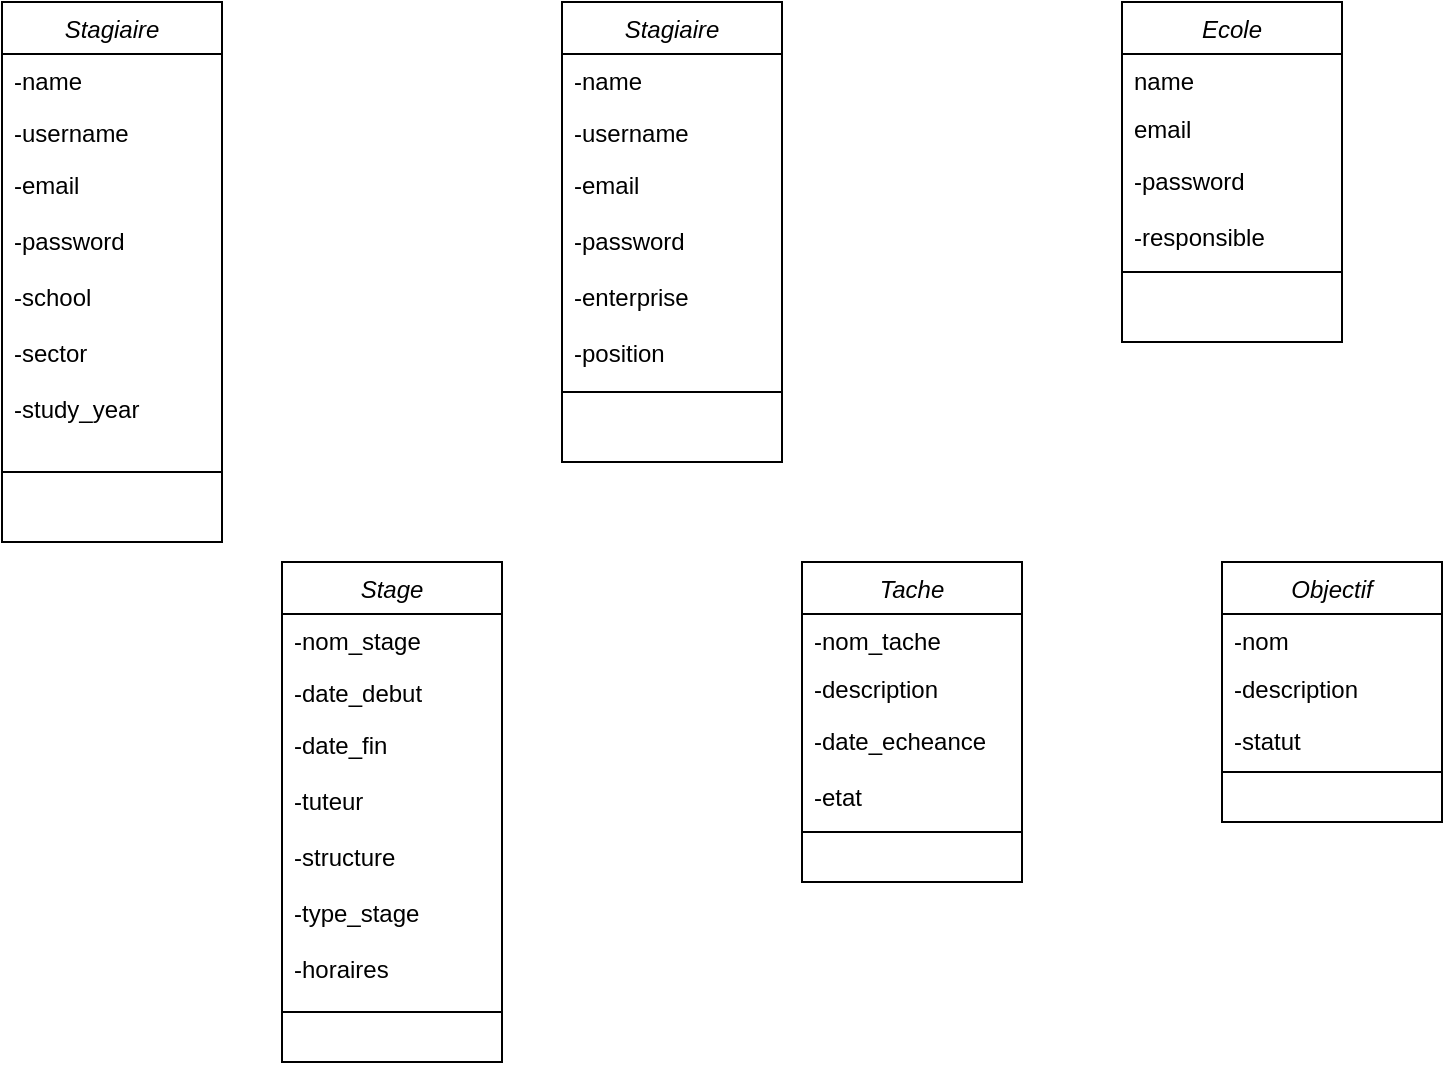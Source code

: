 <mxfile version="24.3.1" type="github">
  <diagram id="C5RBs43oDa-KdzZeNtuy" name="Page-1">
    <mxGraphModel dx="1042" dy="535" grid="1" gridSize="10" guides="1" tooltips="1" connect="1" arrows="1" fold="1" page="1" pageScale="1" pageWidth="827" pageHeight="1169" math="0" shadow="0">
      <root>
        <mxCell id="WIyWlLk6GJQsqaUBKTNV-0" />
        <mxCell id="WIyWlLk6GJQsqaUBKTNV-1" parent="WIyWlLk6GJQsqaUBKTNV-0" />
        <mxCell id="zkfFHV4jXpPFQw0GAbJ--0" value="Stagiaire" style="swimlane;fontStyle=2;align=center;verticalAlign=top;childLayout=stackLayout;horizontal=1;startSize=26;horizontalStack=0;resizeParent=1;resizeLast=0;collapsible=1;marginBottom=0;rounded=0;shadow=0;strokeWidth=1;" parent="WIyWlLk6GJQsqaUBKTNV-1" vertex="1">
          <mxGeometry x="40" y="40" width="110" height="270" as="geometry">
            <mxRectangle x="230" y="140" width="160" height="26" as="alternateBounds" />
          </mxGeometry>
        </mxCell>
        <mxCell id="zkfFHV4jXpPFQw0GAbJ--1" value="-name" style="text;align=left;verticalAlign=top;spacingLeft=4;spacingRight=4;overflow=hidden;rotatable=0;points=[[0,0.5],[1,0.5]];portConstraint=eastwest;" parent="zkfFHV4jXpPFQw0GAbJ--0" vertex="1">
          <mxGeometry y="26" width="110" height="26" as="geometry" />
        </mxCell>
        <mxCell id="zkfFHV4jXpPFQw0GAbJ--2" value="-username" style="text;align=left;verticalAlign=top;spacingLeft=4;spacingRight=4;overflow=hidden;rotatable=0;points=[[0,0.5],[1,0.5]];portConstraint=eastwest;rounded=0;shadow=0;html=0;" parent="zkfFHV4jXpPFQw0GAbJ--0" vertex="1">
          <mxGeometry y="52" width="110" height="26" as="geometry" />
        </mxCell>
        <mxCell id="zkfFHV4jXpPFQw0GAbJ--3" value="-email&#xa;&#xa;-password&#xa;&#xa;-school&#xa;&#xa;-sector&#xa;&#xa;-study_year" style="text;align=left;verticalAlign=top;spacingLeft=4;spacingRight=4;overflow=hidden;rotatable=0;points=[[0,0.5],[1,0.5]];portConstraint=eastwest;rounded=0;shadow=0;html=0;" parent="zkfFHV4jXpPFQw0GAbJ--0" vertex="1">
          <mxGeometry y="78" width="110" height="142" as="geometry" />
        </mxCell>
        <mxCell id="zkfFHV4jXpPFQw0GAbJ--4" value="" style="line;html=1;strokeWidth=1;align=left;verticalAlign=middle;spacingTop=-1;spacingLeft=3;spacingRight=3;rotatable=0;labelPosition=right;points=[];portConstraint=eastwest;" parent="zkfFHV4jXpPFQw0GAbJ--0" vertex="1">
          <mxGeometry y="220" width="110" height="30" as="geometry" />
        </mxCell>
        <mxCell id="qF7rVo1eFIpwI3qwEgAx-1" value="Stagiaire" style="swimlane;fontStyle=2;align=center;verticalAlign=top;childLayout=stackLayout;horizontal=1;startSize=26;horizontalStack=0;resizeParent=1;resizeLast=0;collapsible=1;marginBottom=0;rounded=0;shadow=0;strokeWidth=1;" vertex="1" parent="WIyWlLk6GJQsqaUBKTNV-1">
          <mxGeometry x="320" y="40" width="110" height="230" as="geometry">
            <mxRectangle x="230" y="140" width="160" height="26" as="alternateBounds" />
          </mxGeometry>
        </mxCell>
        <mxCell id="qF7rVo1eFIpwI3qwEgAx-2" value="-name" style="text;align=left;verticalAlign=top;spacingLeft=4;spacingRight=4;overflow=hidden;rotatable=0;points=[[0,0.5],[1,0.5]];portConstraint=eastwest;" vertex="1" parent="qF7rVo1eFIpwI3qwEgAx-1">
          <mxGeometry y="26" width="110" height="26" as="geometry" />
        </mxCell>
        <mxCell id="qF7rVo1eFIpwI3qwEgAx-3" value="-username" style="text;align=left;verticalAlign=top;spacingLeft=4;spacingRight=4;overflow=hidden;rotatable=0;points=[[0,0.5],[1,0.5]];portConstraint=eastwest;rounded=0;shadow=0;html=0;" vertex="1" parent="qF7rVo1eFIpwI3qwEgAx-1">
          <mxGeometry y="52" width="110" height="26" as="geometry" />
        </mxCell>
        <mxCell id="qF7rVo1eFIpwI3qwEgAx-4" value="-email&#xa;&#xa;-password&#xa;&#xa;-enterprise&#xa;&#xa;-position" style="text;align=left;verticalAlign=top;spacingLeft=4;spacingRight=4;overflow=hidden;rotatable=0;points=[[0,0.5],[1,0.5]];portConstraint=eastwest;rounded=0;shadow=0;html=0;" vertex="1" parent="qF7rVo1eFIpwI3qwEgAx-1">
          <mxGeometry y="78" width="110" height="102" as="geometry" />
        </mxCell>
        <mxCell id="qF7rVo1eFIpwI3qwEgAx-5" value="" style="line;html=1;strokeWidth=1;align=left;verticalAlign=middle;spacingTop=-1;spacingLeft=3;spacingRight=3;rotatable=0;labelPosition=right;points=[];portConstraint=eastwest;" vertex="1" parent="qF7rVo1eFIpwI3qwEgAx-1">
          <mxGeometry y="180" width="110" height="30" as="geometry" />
        </mxCell>
        <mxCell id="qF7rVo1eFIpwI3qwEgAx-6" value="Ecole" style="swimlane;fontStyle=2;align=center;verticalAlign=top;childLayout=stackLayout;horizontal=1;startSize=26;horizontalStack=0;resizeParent=1;resizeLast=0;collapsible=1;marginBottom=0;rounded=0;shadow=0;strokeWidth=1;" vertex="1" parent="WIyWlLk6GJQsqaUBKTNV-1">
          <mxGeometry x="600" y="40" width="110" height="170" as="geometry">
            <mxRectangle x="230" y="140" width="160" height="26" as="alternateBounds" />
          </mxGeometry>
        </mxCell>
        <mxCell id="qF7rVo1eFIpwI3qwEgAx-7" value="name" style="text;align=left;verticalAlign=top;spacingLeft=4;spacingRight=4;overflow=hidden;rotatable=0;points=[[0,0.5],[1,0.5]];portConstraint=eastwest;" vertex="1" parent="qF7rVo1eFIpwI3qwEgAx-6">
          <mxGeometry y="26" width="110" height="24" as="geometry" />
        </mxCell>
        <mxCell id="qF7rVo1eFIpwI3qwEgAx-8" value="email" style="text;align=left;verticalAlign=top;spacingLeft=4;spacingRight=4;overflow=hidden;rotatable=0;points=[[0,0.5],[1,0.5]];portConstraint=eastwest;rounded=0;shadow=0;html=0;" vertex="1" parent="qF7rVo1eFIpwI3qwEgAx-6">
          <mxGeometry y="50" width="110" height="26" as="geometry" />
        </mxCell>
        <mxCell id="qF7rVo1eFIpwI3qwEgAx-9" value="-password&#xa;&#xa;-responsible" style="text;align=left;verticalAlign=top;spacingLeft=4;spacingRight=4;overflow=hidden;rotatable=0;points=[[0,0.5],[1,0.5]];portConstraint=eastwest;rounded=0;shadow=0;html=0;" vertex="1" parent="qF7rVo1eFIpwI3qwEgAx-6">
          <mxGeometry y="76" width="110" height="44" as="geometry" />
        </mxCell>
        <mxCell id="qF7rVo1eFIpwI3qwEgAx-10" value="" style="line;html=1;strokeWidth=1;align=left;verticalAlign=middle;spacingTop=-1;spacingLeft=3;spacingRight=3;rotatable=0;labelPosition=right;points=[];portConstraint=eastwest;" vertex="1" parent="qF7rVo1eFIpwI3qwEgAx-6">
          <mxGeometry y="120" width="110" height="30" as="geometry" />
        </mxCell>
        <mxCell id="qF7rVo1eFIpwI3qwEgAx-11" value="Stage" style="swimlane;fontStyle=2;align=center;verticalAlign=top;childLayout=stackLayout;horizontal=1;startSize=26;horizontalStack=0;resizeParent=1;resizeLast=0;collapsible=1;marginBottom=0;rounded=0;shadow=0;strokeWidth=1;" vertex="1" parent="WIyWlLk6GJQsqaUBKTNV-1">
          <mxGeometry x="180" y="320" width="110" height="250" as="geometry">
            <mxRectangle x="230" y="140" width="160" height="26" as="alternateBounds" />
          </mxGeometry>
        </mxCell>
        <mxCell id="qF7rVo1eFIpwI3qwEgAx-12" value="-nom_stage" style="text;align=left;verticalAlign=top;spacingLeft=4;spacingRight=4;overflow=hidden;rotatable=0;points=[[0,0.5],[1,0.5]];portConstraint=eastwest;" vertex="1" parent="qF7rVo1eFIpwI3qwEgAx-11">
          <mxGeometry y="26" width="110" height="26" as="geometry" />
        </mxCell>
        <mxCell id="qF7rVo1eFIpwI3qwEgAx-13" value="-date_debut" style="text;align=left;verticalAlign=top;spacingLeft=4;spacingRight=4;overflow=hidden;rotatable=0;points=[[0,0.5],[1,0.5]];portConstraint=eastwest;rounded=0;shadow=0;html=0;" vertex="1" parent="qF7rVo1eFIpwI3qwEgAx-11">
          <mxGeometry y="52" width="110" height="26" as="geometry" />
        </mxCell>
        <mxCell id="qF7rVo1eFIpwI3qwEgAx-14" value="-date_fin&#xa;&#xa;-tuteur&#xa;&#xa;-structure&#xa;&#xa;-type_stage&#xa;&#xa;-horaires" style="text;align=left;verticalAlign=top;spacingLeft=4;spacingRight=4;overflow=hidden;rotatable=0;points=[[0,0.5],[1,0.5]];portConstraint=eastwest;rounded=0;shadow=0;html=0;" vertex="1" parent="qF7rVo1eFIpwI3qwEgAx-11">
          <mxGeometry y="78" width="110" height="132" as="geometry" />
        </mxCell>
        <mxCell id="qF7rVo1eFIpwI3qwEgAx-15" value="" style="line;html=1;strokeWidth=1;align=left;verticalAlign=middle;spacingTop=-1;spacingLeft=3;spacingRight=3;rotatable=0;labelPosition=right;points=[];portConstraint=eastwest;" vertex="1" parent="qF7rVo1eFIpwI3qwEgAx-11">
          <mxGeometry y="210" width="110" height="30" as="geometry" />
        </mxCell>
        <mxCell id="qF7rVo1eFIpwI3qwEgAx-16" value="Tache" style="swimlane;fontStyle=2;align=center;verticalAlign=top;childLayout=stackLayout;horizontal=1;startSize=26;horizontalStack=0;resizeParent=1;resizeLast=0;collapsible=1;marginBottom=0;rounded=0;shadow=0;strokeWidth=1;" vertex="1" parent="WIyWlLk6GJQsqaUBKTNV-1">
          <mxGeometry x="440" y="320" width="110" height="160" as="geometry">
            <mxRectangle x="230" y="140" width="160" height="26" as="alternateBounds" />
          </mxGeometry>
        </mxCell>
        <mxCell id="qF7rVo1eFIpwI3qwEgAx-17" value="-nom_tache" style="text;align=left;verticalAlign=top;spacingLeft=4;spacingRight=4;overflow=hidden;rotatable=0;points=[[0,0.5],[1,0.5]];portConstraint=eastwest;" vertex="1" parent="qF7rVo1eFIpwI3qwEgAx-16">
          <mxGeometry y="26" width="110" height="24" as="geometry" />
        </mxCell>
        <mxCell id="qF7rVo1eFIpwI3qwEgAx-18" value="-description" style="text;align=left;verticalAlign=top;spacingLeft=4;spacingRight=4;overflow=hidden;rotatable=0;points=[[0,0.5],[1,0.5]];portConstraint=eastwest;rounded=0;shadow=0;html=0;" vertex="1" parent="qF7rVo1eFIpwI3qwEgAx-16">
          <mxGeometry y="50" width="110" height="26" as="geometry" />
        </mxCell>
        <mxCell id="qF7rVo1eFIpwI3qwEgAx-19" value="-date_echeance&#xa;&#xa;-etat" style="text;align=left;verticalAlign=top;spacingLeft=4;spacingRight=4;overflow=hidden;rotatable=0;points=[[0,0.5],[1,0.5]];portConstraint=eastwest;rounded=0;shadow=0;html=0;" vertex="1" parent="qF7rVo1eFIpwI3qwEgAx-16">
          <mxGeometry y="76" width="110" height="44" as="geometry" />
        </mxCell>
        <mxCell id="qF7rVo1eFIpwI3qwEgAx-20" value="" style="line;html=1;strokeWidth=1;align=left;verticalAlign=middle;spacingTop=-1;spacingLeft=3;spacingRight=3;rotatable=0;labelPosition=right;points=[];portConstraint=eastwest;" vertex="1" parent="qF7rVo1eFIpwI3qwEgAx-16">
          <mxGeometry y="120" width="110" height="30" as="geometry" />
        </mxCell>
        <mxCell id="qF7rVo1eFIpwI3qwEgAx-21" value="Objectif" style="swimlane;fontStyle=2;align=center;verticalAlign=top;childLayout=stackLayout;horizontal=1;startSize=26;horizontalStack=0;resizeParent=1;resizeLast=0;collapsible=1;marginBottom=0;rounded=0;shadow=0;strokeWidth=1;" vertex="1" parent="WIyWlLk6GJQsqaUBKTNV-1">
          <mxGeometry x="650" y="320" width="110" height="130" as="geometry">
            <mxRectangle x="230" y="140" width="160" height="26" as="alternateBounds" />
          </mxGeometry>
        </mxCell>
        <mxCell id="qF7rVo1eFIpwI3qwEgAx-22" value="-nom" style="text;align=left;verticalAlign=top;spacingLeft=4;spacingRight=4;overflow=hidden;rotatable=0;points=[[0,0.5],[1,0.5]];portConstraint=eastwest;" vertex="1" parent="qF7rVo1eFIpwI3qwEgAx-21">
          <mxGeometry y="26" width="110" height="24" as="geometry" />
        </mxCell>
        <mxCell id="qF7rVo1eFIpwI3qwEgAx-23" value="-description" style="text;align=left;verticalAlign=top;spacingLeft=4;spacingRight=4;overflow=hidden;rotatable=0;points=[[0,0.5],[1,0.5]];portConstraint=eastwest;rounded=0;shadow=0;html=0;" vertex="1" parent="qF7rVo1eFIpwI3qwEgAx-21">
          <mxGeometry y="50" width="110" height="26" as="geometry" />
        </mxCell>
        <mxCell id="qF7rVo1eFIpwI3qwEgAx-24" value="-statut" style="text;align=left;verticalAlign=top;spacingLeft=4;spacingRight=4;overflow=hidden;rotatable=0;points=[[0,0.5],[1,0.5]];portConstraint=eastwest;rounded=0;shadow=0;html=0;" vertex="1" parent="qF7rVo1eFIpwI3qwEgAx-21">
          <mxGeometry y="76" width="110" height="14" as="geometry" />
        </mxCell>
        <mxCell id="qF7rVo1eFIpwI3qwEgAx-25" value="" style="line;html=1;strokeWidth=1;align=left;verticalAlign=middle;spacingTop=-1;spacingLeft=3;spacingRight=3;rotatable=0;labelPosition=right;points=[];portConstraint=eastwest;" vertex="1" parent="qF7rVo1eFIpwI3qwEgAx-21">
          <mxGeometry y="90" width="110" height="30" as="geometry" />
        </mxCell>
      </root>
    </mxGraphModel>
  </diagram>
</mxfile>

